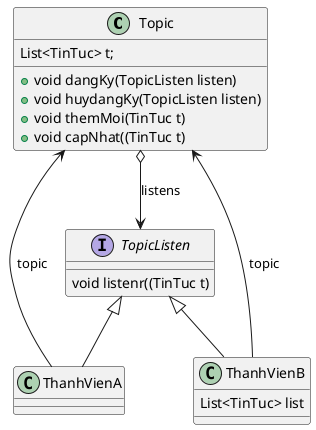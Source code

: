 @startuml
'https://plantuml.com/class-diagram

class Topic{
    List<TinTuc> t;
    + void dangKy(TopicListen listen)
     + void huydangKy(TopicListen listen)
     + void themMoi(TinTuc t)
     + void capNhat((TinTuc t)
}
interface TopicListen{
    void listenr((TinTuc t)
}
class ThanhVienA
class ThanhVienB{
    List<TinTuc> list
}
TopicListen<|--ThanhVienA
TopicListen<|--ThanhVienB
Topic o-->TopicListen:listens
ThanhVienA-->Topic:topic
ThanhVienB-->Topic:topic
@enduml